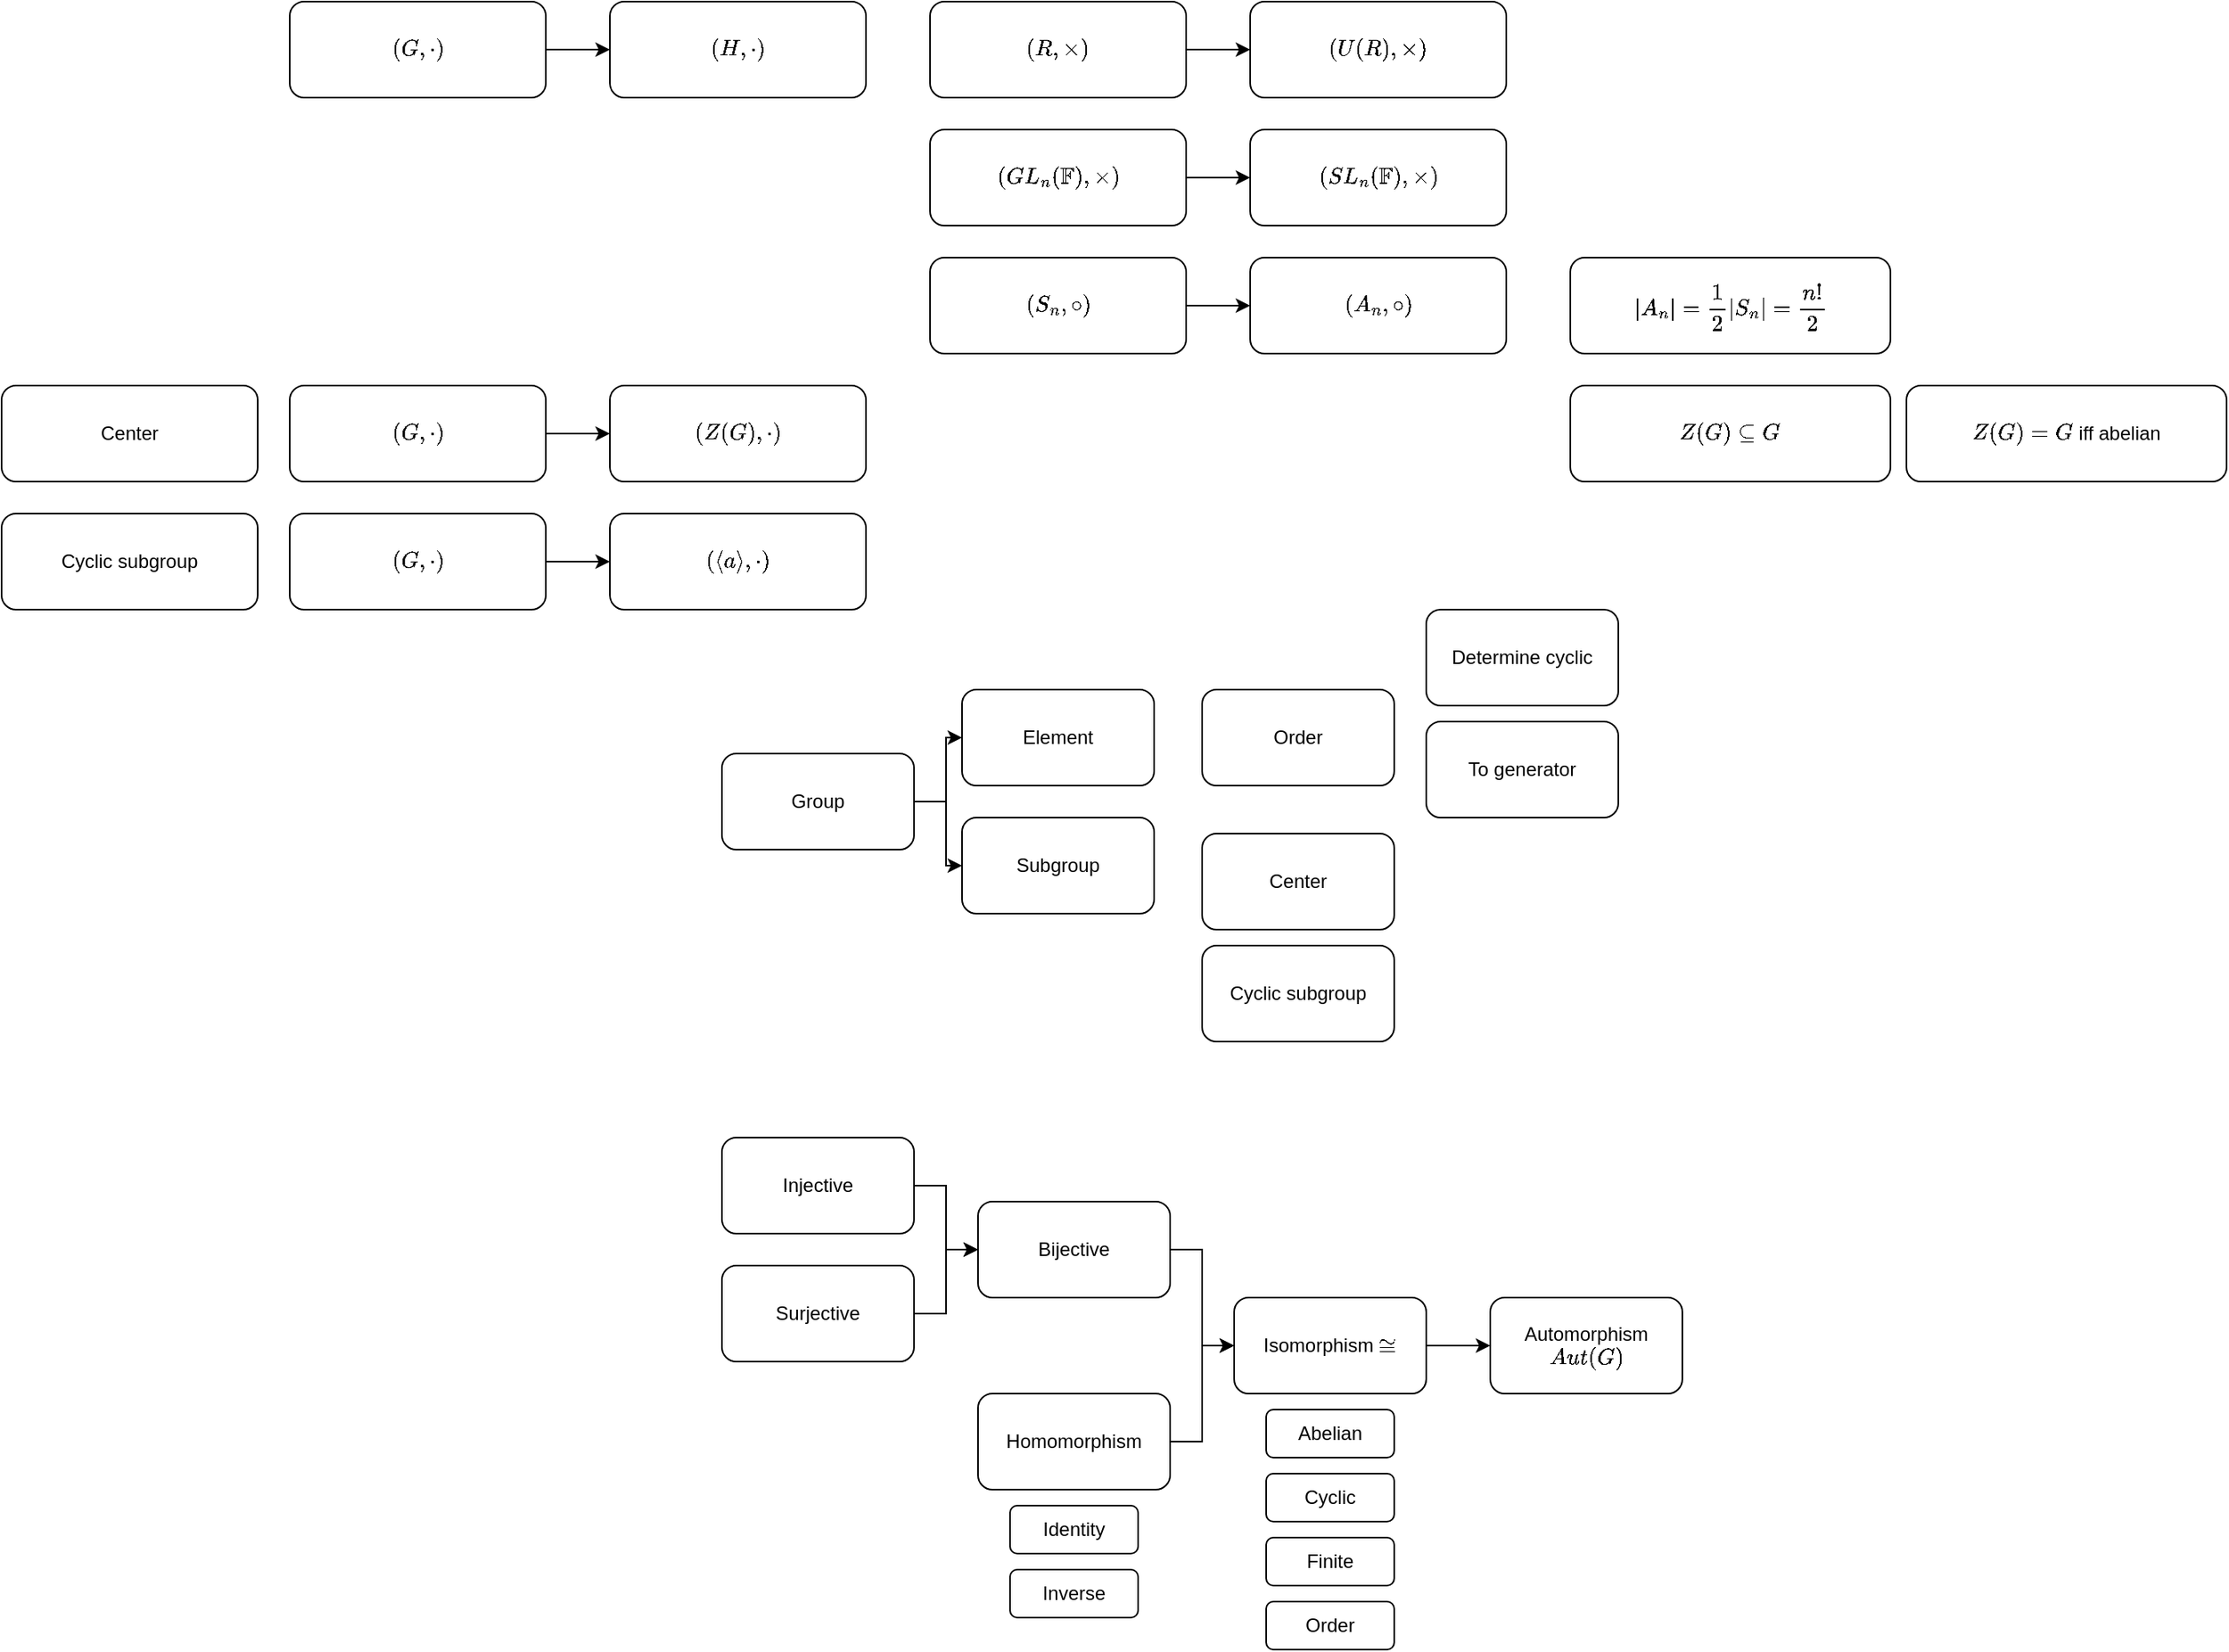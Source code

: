 <mxfile version="14.6.7" type="device"><diagram id="IZcnp5c8k4crq5zDbMp4" name="Page-1"><mxGraphModel dx="1829" dy="627" grid="1" gridSize="10" guides="1" tooltips="1" connect="1" arrows="1" fold="1" page="1" pageScale="1" pageWidth="827" pageHeight="1169" math="1" shadow="0"><root><mxCell id="0"/><mxCell id="1" parent="0"/><mxCell id="2DCKiVFcTA6umMbnzz_1-68" value="" style="edgeStyle=orthogonalEdgeStyle;rounded=0;orthogonalLoop=1;jettySize=auto;html=1;" edge="1" parent="1" source="2DCKiVFcTA6umMbnzz_1-64" target="2DCKiVFcTA6umMbnzz_1-67"><mxGeometry relative="1" as="geometry"/></mxCell><mxCell id="2DCKiVFcTA6umMbnzz_1-64" value="$$(R,\times)$$" style="rounded=1;whiteSpace=wrap;html=1;strokeWidth=1;" vertex="1" parent="1"><mxGeometry x="210" y="50" width="160" height="60" as="geometry"/></mxCell><mxCell id="2DCKiVFcTA6umMbnzz_1-67" value="$$(U(R),\times)$$" style="rounded=1;whiteSpace=wrap;html=1;strokeWidth=1;" vertex="1" parent="1"><mxGeometry x="410" y="50" width="160" height="60" as="geometry"/></mxCell><mxCell id="2DCKiVFcTA6umMbnzz_1-72" value="" style="edgeStyle=orthogonalEdgeStyle;rounded=0;orthogonalLoop=1;jettySize=auto;html=1;" edge="1" parent="1" source="2DCKiVFcTA6umMbnzz_1-70" target="2DCKiVFcTA6umMbnzz_1-71"><mxGeometry relative="1" as="geometry"/></mxCell><mxCell id="2DCKiVFcTA6umMbnzz_1-70" value="$$(G,\cdot)$$" style="rounded=1;whiteSpace=wrap;html=1;strokeWidth=1;" vertex="1" parent="1"><mxGeometry x="-190" y="50" width="160" height="60" as="geometry"/></mxCell><mxCell id="2DCKiVFcTA6umMbnzz_1-71" value="$$(H,\cdot)$$" style="rounded=1;whiteSpace=wrap;html=1;strokeWidth=1;" vertex="1" parent="1"><mxGeometry x="10" y="50" width="160" height="60" as="geometry"/></mxCell><mxCell id="2DCKiVFcTA6umMbnzz_1-75" value="" style="edgeStyle=orthogonalEdgeStyle;rounded=0;orthogonalLoop=1;jettySize=auto;html=1;" edge="1" parent="1" source="2DCKiVFcTA6umMbnzz_1-73" target="2DCKiVFcTA6umMbnzz_1-74"><mxGeometry relative="1" as="geometry"/></mxCell><mxCell id="2DCKiVFcTA6umMbnzz_1-73" value="$$(GL_n(\mathbb{F}&lt;br&gt;),\times)$$" style="whiteSpace=wrap;html=1;rounded=1;strokeWidth=1;" vertex="1" parent="1"><mxGeometry x="210" y="130" width="160" height="60" as="geometry"/></mxCell><mxCell id="2DCKiVFcTA6umMbnzz_1-74" value="$$(SL_n(\mathbb{F}&lt;br&gt;),\times)$$" style="whiteSpace=wrap;html=1;rounded=1;strokeWidth=1;" vertex="1" parent="1"><mxGeometry x="410" y="130" width="160" height="60" as="geometry"/></mxCell><mxCell id="2DCKiVFcTA6umMbnzz_1-78" value="" style="edgeStyle=orthogonalEdgeStyle;rounded=0;orthogonalLoop=1;jettySize=auto;html=1;" edge="1" parent="1" source="2DCKiVFcTA6umMbnzz_1-76" target="2DCKiVFcTA6umMbnzz_1-77"><mxGeometry relative="1" as="geometry"/></mxCell><mxCell id="2DCKiVFcTA6umMbnzz_1-76" value="$$(S_n,\circ)$$" style="rounded=1;whiteSpace=wrap;html=1;strokeWidth=1;" vertex="1" parent="1"><mxGeometry x="210" y="210" width="160" height="60" as="geometry"/></mxCell><mxCell id="2DCKiVFcTA6umMbnzz_1-77" value="$$(A_n,\circ)$$" style="rounded=1;whiteSpace=wrap;html=1;strokeWidth=1;" vertex="1" parent="1"><mxGeometry x="410" y="210" width="160" height="60" as="geometry"/></mxCell><mxCell id="2DCKiVFcTA6umMbnzz_1-79" value="$$|A_n|=\frac{1}{2}|S_n|=\frac{n!}{2}$$" style="rounded=1;whiteSpace=wrap;html=1;strokeWidth=1;" vertex="1" parent="1"><mxGeometry x="610" y="210" width="200" height="60" as="geometry"/></mxCell><mxCell id="2DCKiVFcTA6umMbnzz_1-86" value="" style="edgeStyle=orthogonalEdgeStyle;rounded=0;orthogonalLoop=1;jettySize=auto;html=1;" edge="1" parent="1" source="2DCKiVFcTA6umMbnzz_1-84" target="2DCKiVFcTA6umMbnzz_1-85"><mxGeometry relative="1" as="geometry"/></mxCell><mxCell id="2DCKiVFcTA6umMbnzz_1-84" value="$$(G,\cdot)$$" style="rounded=1;whiteSpace=wrap;html=1;strokeWidth=1;" vertex="1" parent="1"><mxGeometry x="-190" y="290" width="160" height="60" as="geometry"/></mxCell><mxCell id="2DCKiVFcTA6umMbnzz_1-85" value="$$(Z(G),\cdot)$$" style="rounded=1;whiteSpace=wrap;html=1;strokeWidth=1;" vertex="1" parent="1"><mxGeometry x="10" y="290" width="160" height="60" as="geometry"/></mxCell><mxCell id="2DCKiVFcTA6umMbnzz_1-87" value="$$Z(G)\subseteq G$$" style="rounded=1;whiteSpace=wrap;html=1;strokeWidth=1;" vertex="1" parent="1"><mxGeometry x="610" y="290" width="200" height="60" as="geometry"/></mxCell><mxCell id="2DCKiVFcTA6umMbnzz_1-88" value="\(Z(G)=G\) iff abelian" style="rounded=1;whiteSpace=wrap;html=1;strokeWidth=1;" vertex="1" parent="1"><mxGeometry x="820" y="290" width="200" height="60" as="geometry"/></mxCell><mxCell id="2DCKiVFcTA6umMbnzz_1-89" value="Center" style="rounded=1;whiteSpace=wrap;html=1;strokeWidth=1;" vertex="1" parent="1"><mxGeometry x="-370" y="290" width="160" height="60" as="geometry"/></mxCell><mxCell id="2DCKiVFcTA6umMbnzz_1-90" value="Cyclic subgroup" style="rounded=1;whiteSpace=wrap;html=1;strokeWidth=1;" vertex="1" parent="1"><mxGeometry x="-370" y="370" width="160" height="60" as="geometry"/></mxCell><mxCell id="2DCKiVFcTA6umMbnzz_1-91" value="" style="edgeStyle=orthogonalEdgeStyle;rounded=0;orthogonalLoop=1;jettySize=auto;html=1;" edge="1" parent="1" source="2DCKiVFcTA6umMbnzz_1-92" target="2DCKiVFcTA6umMbnzz_1-93"><mxGeometry relative="1" as="geometry"/></mxCell><mxCell id="2DCKiVFcTA6umMbnzz_1-92" value="$$(G,\cdot)$$" style="rounded=1;whiteSpace=wrap;html=1;strokeWidth=1;" vertex="1" parent="1"><mxGeometry x="-190" y="370" width="160" height="60" as="geometry"/></mxCell><mxCell id="2DCKiVFcTA6umMbnzz_1-93" value="$$(\langle a\rangle,\cdot)$$" style="rounded=1;whiteSpace=wrap;html=1;strokeWidth=1;" vertex="1" parent="1"><mxGeometry x="10" y="370" width="160" height="60" as="geometry"/></mxCell><mxCell id="2DCKiVFcTA6umMbnzz_1-99" value="" style="edgeStyle=orthogonalEdgeStyle;rounded=0;orthogonalLoop=1;jettySize=auto;html=1;" edge="1" parent="1" source="2DCKiVFcTA6umMbnzz_1-96" target="2DCKiVFcTA6umMbnzz_1-98"><mxGeometry relative="1" as="geometry"/></mxCell><mxCell id="2DCKiVFcTA6umMbnzz_1-100" style="edgeStyle=orthogonalEdgeStyle;rounded=0;orthogonalLoop=1;jettySize=auto;html=1;entryX=0;entryY=0.5;entryDx=0;entryDy=0;" edge="1" parent="1" source="2DCKiVFcTA6umMbnzz_1-96" target="2DCKiVFcTA6umMbnzz_1-97"><mxGeometry relative="1" as="geometry"/></mxCell><mxCell id="2DCKiVFcTA6umMbnzz_1-96" value="Group" style="rounded=1;whiteSpace=wrap;html=1;strokeWidth=1;" vertex="1" parent="1"><mxGeometry x="80" y="520" width="120" height="60" as="geometry"/></mxCell><mxCell id="2DCKiVFcTA6umMbnzz_1-97" value="Element" style="rounded=1;whiteSpace=wrap;html=1;strokeWidth=1;" vertex="1" parent="1"><mxGeometry x="230" y="480" width="120" height="60" as="geometry"/></mxCell><mxCell id="2DCKiVFcTA6umMbnzz_1-98" value="Subgroup" style="rounded=1;whiteSpace=wrap;html=1;strokeWidth=1;" vertex="1" parent="1"><mxGeometry x="230" y="560" width="120" height="60" as="geometry"/></mxCell><mxCell id="2DCKiVFcTA6umMbnzz_1-101" value="Center" style="rounded=1;whiteSpace=wrap;html=1;strokeWidth=1;" vertex="1" parent="1"><mxGeometry x="380" y="570" width="120" height="60" as="geometry"/></mxCell><mxCell id="2DCKiVFcTA6umMbnzz_1-102" value="Cyclic subgroup" style="rounded=1;whiteSpace=wrap;html=1;strokeWidth=1;" vertex="1" parent="1"><mxGeometry x="380" y="640" width="120" height="60" as="geometry"/></mxCell><mxCell id="2DCKiVFcTA6umMbnzz_1-103" value="Order" style="rounded=1;whiteSpace=wrap;html=1;strokeWidth=1;" vertex="1" parent="1"><mxGeometry x="380" y="480" width="120" height="60" as="geometry"/></mxCell><mxCell id="2DCKiVFcTA6umMbnzz_1-104" value="To generator" style="rounded=1;whiteSpace=wrap;html=1;strokeWidth=1;" vertex="1" parent="1"><mxGeometry x="520" y="500" width="120" height="60" as="geometry"/></mxCell><mxCell id="2DCKiVFcTA6umMbnzz_1-105" value="Determine cyclic" style="rounded=1;whiteSpace=wrap;html=1;strokeWidth=1;" vertex="1" parent="1"><mxGeometry x="520" y="430" width="120" height="60" as="geometry"/></mxCell><mxCell id="2DCKiVFcTA6umMbnzz_1-115" value="" style="edgeStyle=orthogonalEdgeStyle;rounded=0;orthogonalLoop=1;jettySize=auto;html=1;" edge="1" parent="1" source="2DCKiVFcTA6umMbnzz_1-106" target="2DCKiVFcTA6umMbnzz_1-107"><mxGeometry relative="1" as="geometry"/></mxCell><mxCell id="2DCKiVFcTA6umMbnzz_1-106" value="Homomorphism" style="rounded=1;whiteSpace=wrap;html=1;strokeWidth=1;" vertex="1" parent="1"><mxGeometry x="240" y="920" width="120" height="60" as="geometry"/></mxCell><mxCell id="2DCKiVFcTA6umMbnzz_1-125" value="" style="edgeStyle=orthogonalEdgeStyle;rounded=0;orthogonalLoop=1;jettySize=auto;html=1;" edge="1" parent="1" source="2DCKiVFcTA6umMbnzz_1-107" target="2DCKiVFcTA6umMbnzz_1-108"><mxGeometry relative="1" as="geometry"/></mxCell><mxCell id="2DCKiVFcTA6umMbnzz_1-107" value="Isomorphism \(\cong&lt;br&gt;\)" style="rounded=1;whiteSpace=wrap;html=1;strokeWidth=1;" vertex="1" parent="1"><mxGeometry x="400" y="860" width="120" height="60" as="geometry"/></mxCell><mxCell id="2DCKiVFcTA6umMbnzz_1-108" value="Automorphism \(Aut(G)\)" style="rounded=1;whiteSpace=wrap;html=1;strokeWidth=1;" vertex="1" parent="1"><mxGeometry x="560" y="860" width="120" height="60" as="geometry"/></mxCell><mxCell id="2DCKiVFcTA6umMbnzz_1-112" value="" style="edgeStyle=orthogonalEdgeStyle;rounded=0;orthogonalLoop=1;jettySize=auto;html=1;" edge="1" parent="1" source="2DCKiVFcTA6umMbnzz_1-109" target="2DCKiVFcTA6umMbnzz_1-111"><mxGeometry relative="1" as="geometry"/></mxCell><mxCell id="2DCKiVFcTA6umMbnzz_1-109" value="Injective" style="rounded=1;whiteSpace=wrap;html=1;strokeWidth=1;" vertex="1" parent="1"><mxGeometry x="80" y="760" width="120" height="60" as="geometry"/></mxCell><mxCell id="2DCKiVFcTA6umMbnzz_1-113" value="" style="edgeStyle=orthogonalEdgeStyle;rounded=0;orthogonalLoop=1;jettySize=auto;html=1;" edge="1" parent="1" source="2DCKiVFcTA6umMbnzz_1-110" target="2DCKiVFcTA6umMbnzz_1-111"><mxGeometry relative="1" as="geometry"/></mxCell><mxCell id="2DCKiVFcTA6umMbnzz_1-110" value="Surjective" style="rounded=1;whiteSpace=wrap;html=1;strokeWidth=1;" vertex="1" parent="1"><mxGeometry x="80" y="840" width="120" height="60" as="geometry"/></mxCell><mxCell id="2DCKiVFcTA6umMbnzz_1-114" value="" style="edgeStyle=orthogonalEdgeStyle;rounded=0;orthogonalLoop=1;jettySize=auto;html=1;" edge="1" parent="1" source="2DCKiVFcTA6umMbnzz_1-111" target="2DCKiVFcTA6umMbnzz_1-107"><mxGeometry relative="1" as="geometry"/></mxCell><mxCell id="2DCKiVFcTA6umMbnzz_1-111" value="Bijective" style="rounded=1;whiteSpace=wrap;html=1;strokeWidth=1;" vertex="1" parent="1"><mxGeometry x="240" y="800" width="120" height="60" as="geometry"/></mxCell><mxCell id="2DCKiVFcTA6umMbnzz_1-116" value="Abelian" style="rounded=1;whiteSpace=wrap;html=1;strokeWidth=1;" vertex="1" parent="1"><mxGeometry x="420" y="930" width="80" height="30" as="geometry"/></mxCell><mxCell id="2DCKiVFcTA6umMbnzz_1-118" value="Cyclic" style="rounded=1;whiteSpace=wrap;html=1;strokeWidth=1;" vertex="1" parent="1"><mxGeometry x="420" y="970" width="80" height="30" as="geometry"/></mxCell><mxCell id="2DCKiVFcTA6umMbnzz_1-119" value="Finite" style="rounded=1;whiteSpace=wrap;html=1;strokeWidth=1;" vertex="1" parent="1"><mxGeometry x="420" y="1010" width="80" height="30" as="geometry"/></mxCell><mxCell id="2DCKiVFcTA6umMbnzz_1-120" value="Order" style="rounded=1;whiteSpace=wrap;html=1;strokeWidth=1;" vertex="1" parent="1"><mxGeometry x="420" y="1050" width="80" height="30" as="geometry"/></mxCell><mxCell id="2DCKiVFcTA6umMbnzz_1-121" value="Identity" style="rounded=1;whiteSpace=wrap;html=1;strokeWidth=1;" vertex="1" parent="1"><mxGeometry x="260" y="990" width="80" height="30" as="geometry"/></mxCell><mxCell id="2DCKiVFcTA6umMbnzz_1-122" value="Inverse" style="rounded=1;whiteSpace=wrap;html=1;strokeWidth=1;" vertex="1" parent="1"><mxGeometry x="260" y="1030" width="80" height="30" as="geometry"/></mxCell></root></mxGraphModel></diagram></mxfile>